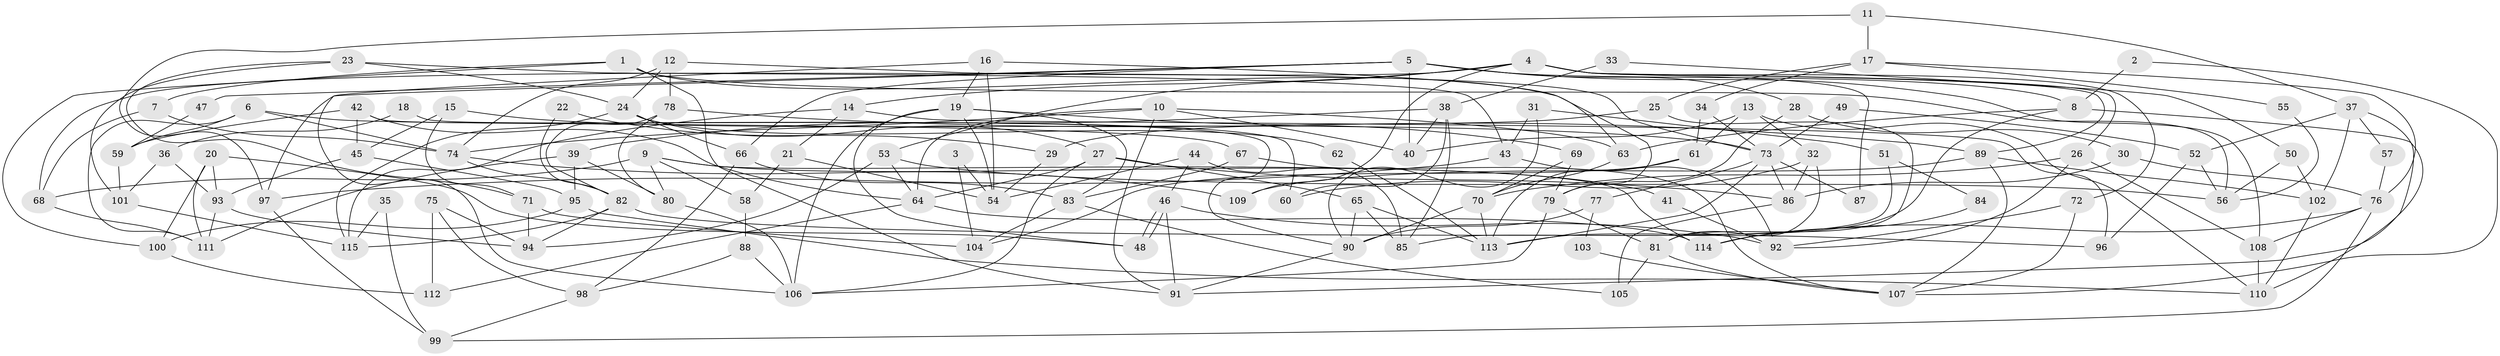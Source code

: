 // Generated by graph-tools (version 1.1) at 2025/50/03/09/25 04:50:48]
// undirected, 115 vertices, 230 edges
graph export_dot {
graph [start="1"]
  node [color=gray90,style=filled];
  1;
  2;
  3;
  4;
  5;
  6;
  7;
  8;
  9;
  10;
  11;
  12;
  13;
  14;
  15;
  16;
  17;
  18;
  19;
  20;
  21;
  22;
  23;
  24;
  25;
  26;
  27;
  28;
  29;
  30;
  31;
  32;
  33;
  34;
  35;
  36;
  37;
  38;
  39;
  40;
  41;
  42;
  43;
  44;
  45;
  46;
  47;
  48;
  49;
  50;
  51;
  52;
  53;
  54;
  55;
  56;
  57;
  58;
  59;
  60;
  61;
  62;
  63;
  64;
  65;
  66;
  67;
  68;
  69;
  70;
  71;
  72;
  73;
  74;
  75;
  76;
  77;
  78;
  79;
  80;
  81;
  82;
  83;
  84;
  85;
  86;
  87;
  88;
  89;
  90;
  91;
  92;
  93;
  94;
  95;
  96;
  97;
  98;
  99;
  100;
  101;
  102;
  103;
  104;
  105;
  106;
  107;
  108;
  109;
  110;
  111;
  112;
  113;
  114;
  115;
  1 -- 91;
  1 -- 7;
  1 -- 56;
  1 -- 79;
  1 -- 100;
  2 -- 8;
  2 -- 107;
  3 -- 104;
  3 -- 54;
  4 -- 26;
  4 -- 14;
  4 -- 53;
  4 -- 68;
  4 -- 72;
  4 -- 87;
  4 -- 89;
  4 -- 109;
  5 -- 40;
  5 -- 66;
  5 -- 8;
  5 -- 28;
  5 -- 47;
  5 -- 97;
  5 -- 108;
  6 -- 74;
  6 -- 67;
  6 -- 59;
  6 -- 111;
  7 -- 68;
  7 -- 74;
  8 -- 63;
  8 -- 110;
  8 -- 113;
  9 -- 68;
  9 -- 114;
  9 -- 41;
  9 -- 58;
  9 -- 80;
  10 -- 64;
  10 -- 91;
  10 -- 40;
  10 -- 63;
  10 -- 74;
  11 -- 97;
  11 -- 17;
  11 -- 37;
  12 -- 74;
  12 -- 78;
  12 -- 24;
  12 -- 73;
  13 -- 40;
  13 -- 61;
  13 -- 32;
  13 -- 110;
  14 -- 96;
  14 -- 115;
  14 -- 21;
  15 -- 71;
  15 -- 73;
  15 -- 45;
  16 -- 19;
  16 -- 106;
  16 -- 54;
  16 -- 63;
  17 -- 34;
  17 -- 76;
  17 -- 25;
  17 -- 55;
  18 -- 60;
  18 -- 36;
  19 -- 48;
  19 -- 106;
  19 -- 54;
  19 -- 69;
  19 -- 83;
  20 -- 100;
  20 -- 111;
  20 -- 48;
  20 -- 93;
  21 -- 54;
  21 -- 58;
  22 -- 29;
  22 -- 82;
  23 -- 101;
  23 -- 24;
  23 -- 43;
  23 -- 71;
  24 -- 27;
  24 -- 62;
  24 -- 66;
  24 -- 115;
  25 -- 81;
  25 -- 29;
  26 -- 70;
  26 -- 108;
  26 -- 92;
  27 -- 106;
  27 -- 65;
  27 -- 64;
  27 -- 86;
  28 -- 79;
  28 -- 30;
  29 -- 54;
  30 -- 86;
  30 -- 76;
  31 -- 90;
  31 -- 43;
  31 -- 51;
  32 -- 81;
  32 -- 60;
  32 -- 86;
  33 -- 38;
  33 -- 50;
  34 -- 73;
  34 -- 61;
  35 -- 99;
  35 -- 115;
  36 -- 93;
  36 -- 101;
  37 -- 102;
  37 -- 52;
  37 -- 57;
  37 -- 91;
  38 -- 85;
  38 -- 39;
  38 -- 40;
  38 -- 60;
  39 -- 95;
  39 -- 111;
  39 -- 80;
  41 -- 92;
  42 -- 45;
  42 -- 90;
  42 -- 59;
  42 -- 64;
  43 -- 92;
  43 -- 97;
  44 -- 54;
  44 -- 46;
  44 -- 85;
  45 -- 95;
  45 -- 93;
  46 -- 92;
  46 -- 48;
  46 -- 48;
  46 -- 91;
  47 -- 59;
  49 -- 52;
  49 -- 73;
  50 -- 102;
  50 -- 56;
  51 -- 85;
  51 -- 84;
  52 -- 56;
  52 -- 96;
  53 -- 64;
  53 -- 56;
  53 -- 94;
  55 -- 56;
  57 -- 76;
  58 -- 88;
  59 -- 101;
  61 -- 104;
  61 -- 113;
  62 -- 113;
  63 -- 70;
  64 -- 112;
  64 -- 114;
  65 -- 113;
  65 -- 90;
  65 -- 85;
  66 -- 98;
  66 -- 83;
  67 -- 83;
  67 -- 107;
  68 -- 111;
  69 -- 70;
  69 -- 79;
  70 -- 113;
  70 -- 90;
  71 -- 94;
  71 -- 104;
  72 -- 107;
  72 -- 92;
  73 -- 86;
  73 -- 77;
  73 -- 87;
  73 -- 113;
  74 -- 82;
  74 -- 109;
  75 -- 98;
  75 -- 94;
  75 -- 112;
  76 -- 108;
  76 -- 99;
  76 -- 114;
  77 -- 90;
  77 -- 103;
  78 -- 80;
  78 -- 89;
  78 -- 82;
  79 -- 81;
  79 -- 106;
  80 -- 106;
  81 -- 105;
  81 -- 107;
  82 -- 94;
  82 -- 96;
  82 -- 115;
  83 -- 104;
  83 -- 105;
  84 -- 114;
  86 -- 105;
  88 -- 106;
  88 -- 98;
  89 -- 109;
  89 -- 102;
  89 -- 107;
  90 -- 91;
  93 -- 94;
  93 -- 111;
  95 -- 110;
  95 -- 100;
  97 -- 99;
  98 -- 99;
  100 -- 112;
  101 -- 115;
  102 -- 110;
  103 -- 107;
  108 -- 110;
}
